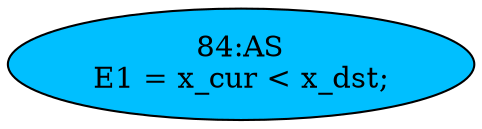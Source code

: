 strict digraph "" {
	node [label="\N"];
	"84:AS"	 [ast="<pyverilog.vparser.ast.Assign object at 0x7fdf564d1690>",
		def_var="['E1']",
		fillcolor=deepskyblue,
		label="84:AS
E1 = x_cur < x_dst;",
		statements="[]",
		style=filled,
		typ=Assign,
		use_var="['x_cur', 'x_dst']"];
}
